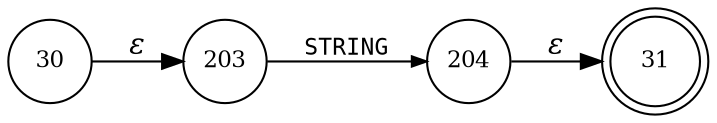 digraph ATN {
rankdir=LR;
s31[fontsize=11, label="31", shape=doublecircle, fixedsize=true, width=.6];
s203[fontsize=11,label="203", shape=circle, fixedsize=true, width=.55, peripheries=1];
s204[fontsize=11,label="204", shape=circle, fixedsize=true, width=.55, peripheries=1];
s30[fontsize=11,label="30", shape=circle, fixedsize=true, width=.55, peripheries=1];
s30 -> s203 [fontname="Times-Italic", label="&epsilon;"];
s203 -> s204 [fontsize=11, fontname="Courier", arrowsize=.7, label = "STRING", arrowhead = normal];
s204 -> s31 [fontname="Times-Italic", label="&epsilon;"];
}